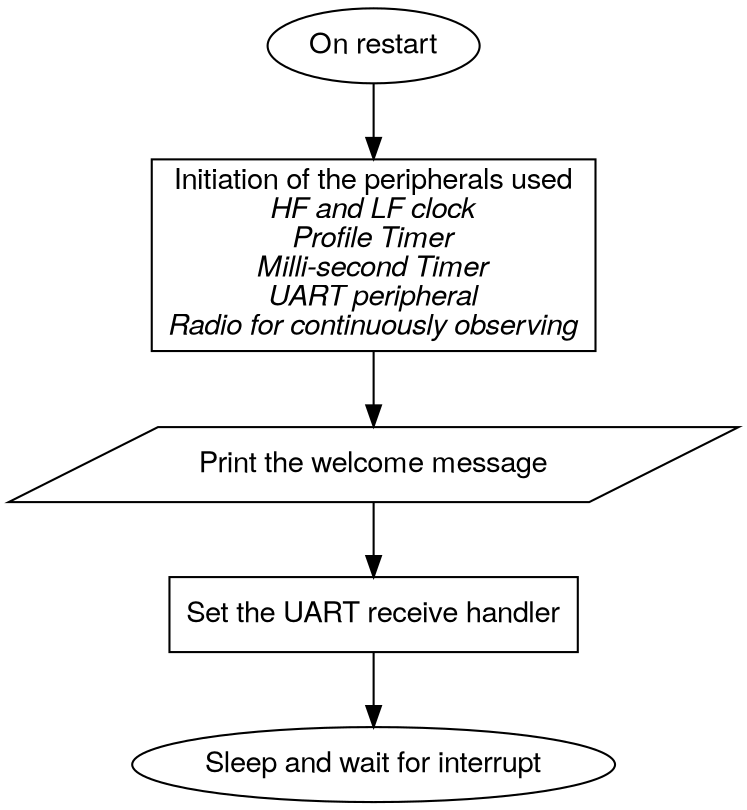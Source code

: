   digraph main_flow {
//	 graph [fontname = "Helvetica Neue"];
//	 node [fontname = "Helvetica Neue"];
//	 edge [fontname = "Helvetica Neue"];

 	a [shape = oval, label = "On restart",fontname = "Helvetica Neue"]
 	b [shape = record, label = <Initiation of the peripherals used<br></br><I>HF and LF clock<br></br>Profile Timer<br></br>Milli-second Timer<br></br>UART peripheral<br></br>Radio for continuously observing</I>>,fontname = "Helvetica Neue"]
 	c [shape = parallelogram, label = "Print the welcome message",fontname = "Helvetica Neue"]
 	d [shape = box, label = "Set the UART receive handler",fontname = "Helvetica Neue"]
 	e [shape = oval, label = "Sleep and wait for interrupt",fontname = "Helvetica Neue"]
 
 	a -> b -> c -> d -> e;
   }
